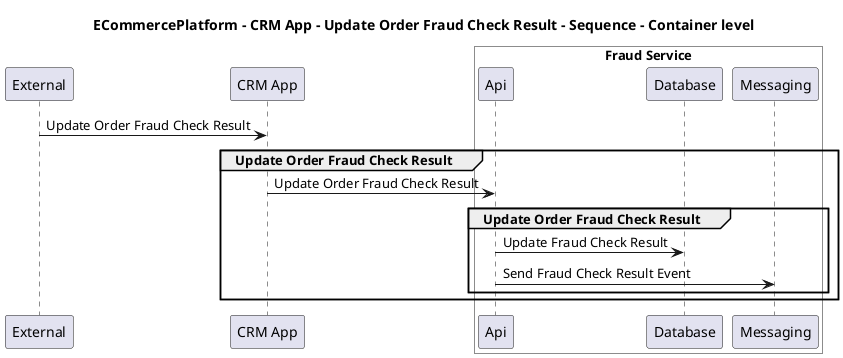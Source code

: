 @startuml

title ECommercePlatform - CRM App - Update Order Fraud Check Result - Sequence - Container level

participant "External" as C4InterFlow.SoftwareSystems.ExternalSystem
participant "CRM App" as ECommercePlatform.SoftwareSystems.CRMApp

box "Fraud Service" #White
    participant "Api" as ECommercePlatform.SoftwareSystems.FraudService.Containers.Api
    participant "Database" as ECommercePlatform.SoftwareSystems.FraudService.Containers.Database
    participant "Messaging" as ECommercePlatform.SoftwareSystems.FraudService.Containers.Messaging
end box


C4InterFlow.SoftwareSystems.ExternalSystem -> ECommercePlatform.SoftwareSystems.CRMApp : Update Order Fraud Check Result
group Update Order Fraud Check Result
ECommercePlatform.SoftwareSystems.CRMApp -> ECommercePlatform.SoftwareSystems.FraudService.Containers.Api : Update Order Fraud Check Result
group Update Order Fraud Check Result
ECommercePlatform.SoftwareSystems.FraudService.Containers.Api -> ECommercePlatform.SoftwareSystems.FraudService.Containers.Database : Update Fraud Check Result
ECommercePlatform.SoftwareSystems.FraudService.Containers.Api -> ECommercePlatform.SoftwareSystems.FraudService.Containers.Messaging : Send Fraud Check Result Event
end
end


@enduml

